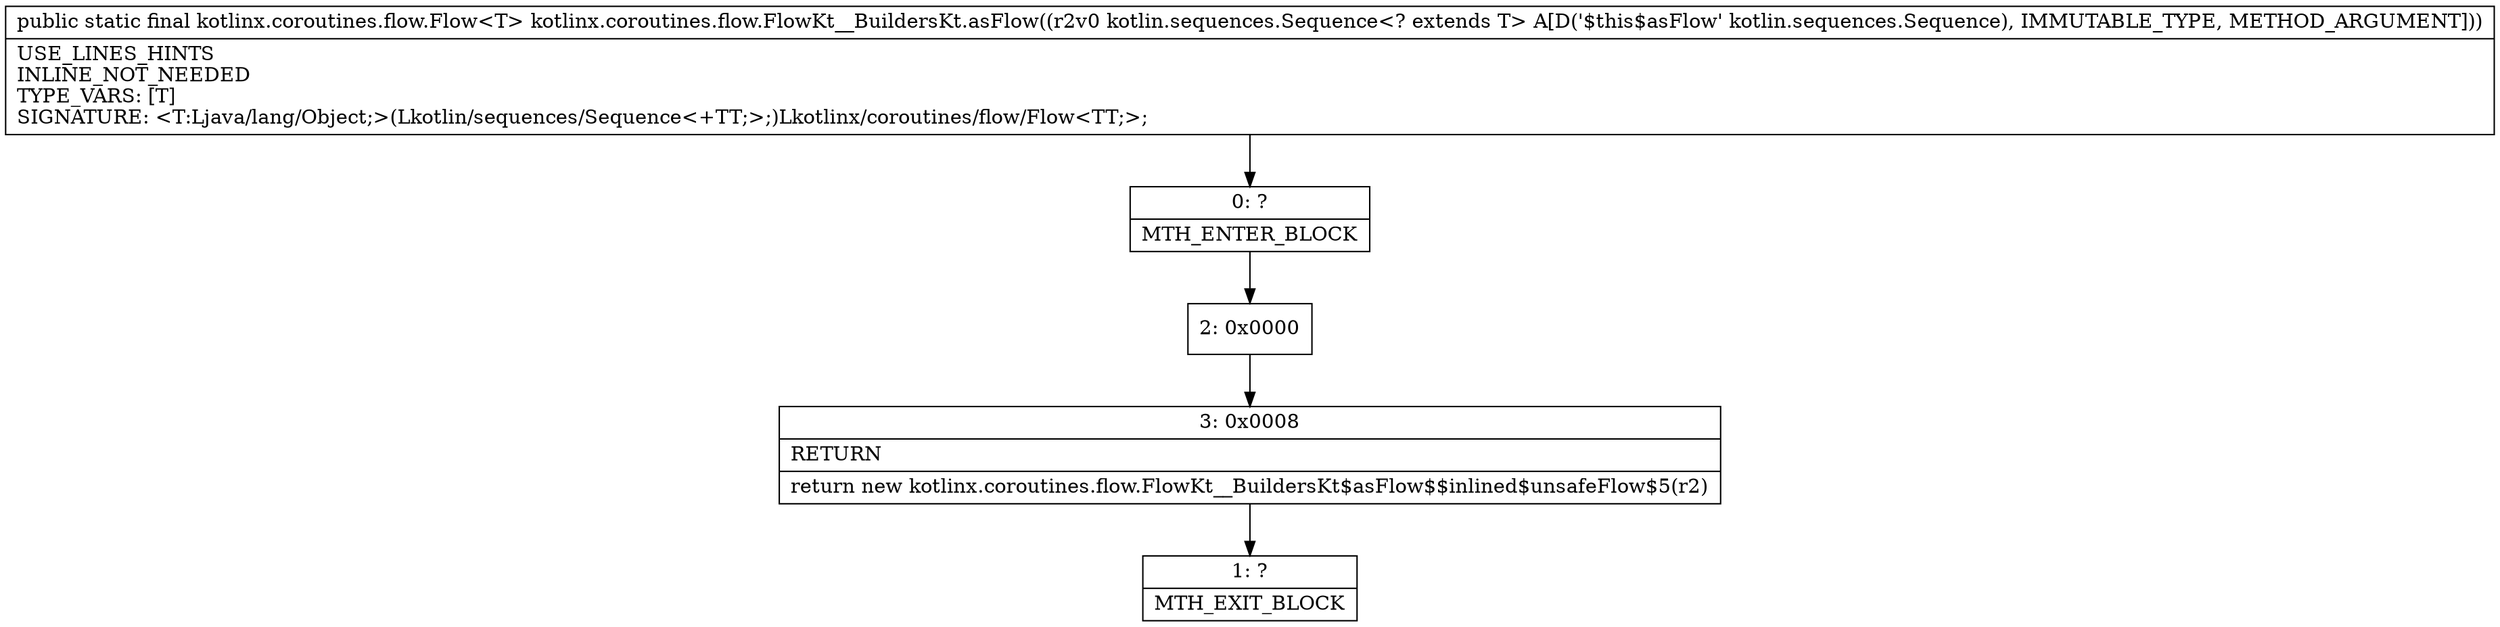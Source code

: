 digraph "CFG forkotlinx.coroutines.flow.FlowKt__BuildersKt.asFlow(Lkotlin\/sequences\/Sequence;)Lkotlinx\/coroutines\/flow\/Flow;" {
Node_0 [shape=record,label="{0\:\ ?|MTH_ENTER_BLOCK\l}"];
Node_2 [shape=record,label="{2\:\ 0x0000}"];
Node_3 [shape=record,label="{3\:\ 0x0008|RETURN\l|return new kotlinx.coroutines.flow.FlowKt__BuildersKt$asFlow$$inlined$unsafeFlow$5(r2)\l}"];
Node_1 [shape=record,label="{1\:\ ?|MTH_EXIT_BLOCK\l}"];
MethodNode[shape=record,label="{public static final kotlinx.coroutines.flow.Flow\<T\> kotlinx.coroutines.flow.FlowKt__BuildersKt.asFlow((r2v0 kotlin.sequences.Sequence\<? extends T\> A[D('$this$asFlow' kotlin.sequences.Sequence), IMMUTABLE_TYPE, METHOD_ARGUMENT]))  | USE_LINES_HINTS\lINLINE_NOT_NEEDED\lTYPE_VARS: [T]\lSIGNATURE: \<T:Ljava\/lang\/Object;\>(Lkotlin\/sequences\/Sequence\<+TT;\>;)Lkotlinx\/coroutines\/flow\/Flow\<TT;\>;\l}"];
MethodNode -> Node_0;Node_0 -> Node_2;
Node_2 -> Node_3;
Node_3 -> Node_1;
}

